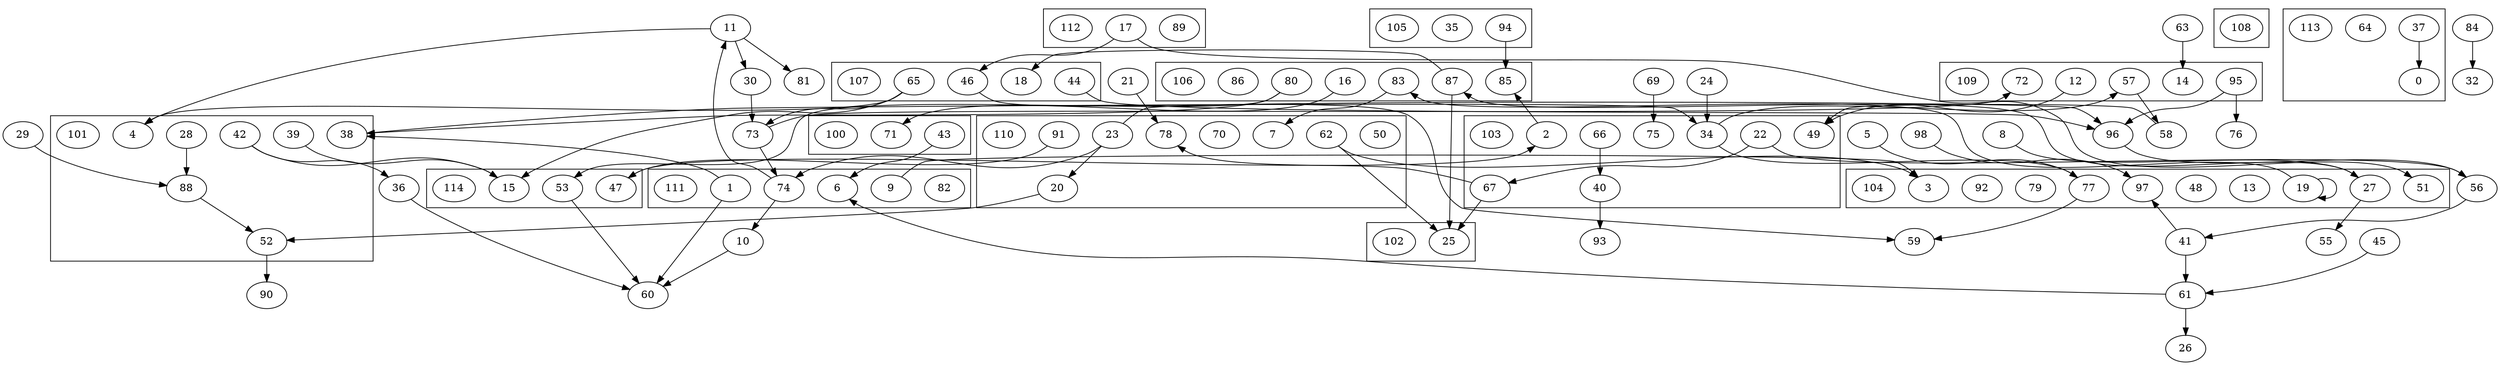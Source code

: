 digraph G {
subgraph cluster_0 {
43
71
100
}
subgraph cluster_1 {
42
39
28
38
4
52
88
101
}
subgraph cluster_2 {
25
102
}
subgraph cluster_3 {
75
40
66
34
2
22
34
49
67
103
}
subgraph cluster_4 {
3
97
27
13
48
19
51
79
92
52
77
104
}
subgraph cluster_5 {
49
94
35
105
}
subgraph cluster_6 {
87
16
22
77
43
4
80
83
85
86
4
79
106
}
subgraph cluster_7 {
65
44
46
3
18
65
107
}
subgraph cluster_8 {
27
44
67
108
}
subgraph cluster_9 {
12
4
16
14
65
72
86
95
4
4
57
83
109
}
subgraph cluster_10 {
50
91
62
70
14
20
19
7
39
23
78
35
110
}
subgraph cluster_11 {
82
66
1
40
74
85
39
9
6
111
}
subgraph cluster_12 {
22
27
46
62
35
82
89
38
17
77
112
}
subgraph cluster_13 {
52
37
82
74
0
80
64
28
113
}
subgraph cluster_14 {
53
47
62
85
15
114
}
20->52
73->72
1->60
29->88
87->25
39->15
38->34
34->57
30->73
22->67
62->25
96->56
83->7
22->56
95->76
87->18
11->30
2->85
74->10
69->75
11->81
67->25
62->3
19->19
88->52
44->96
74->11
65->15
41->61
80->38
52->90
84->32
77->59
17->46
53->60
46->59
23->74
37->0
41->97
61->26
28->88
17->51
1->38
65->73
45->61
27->87
21->78
61->6
27->55
42->36
94->85
10->60
24->34
98->97
23->20
65->4
5->77
34->77
73->74
63->14
91->47
23->96
40->93
80->53
16->71
8->27
57->58
67->78
9->3
42->15
95->96
66->40
11->4
58->49
56->41
47->2
36->60
12->49
43->6
19->83
}

